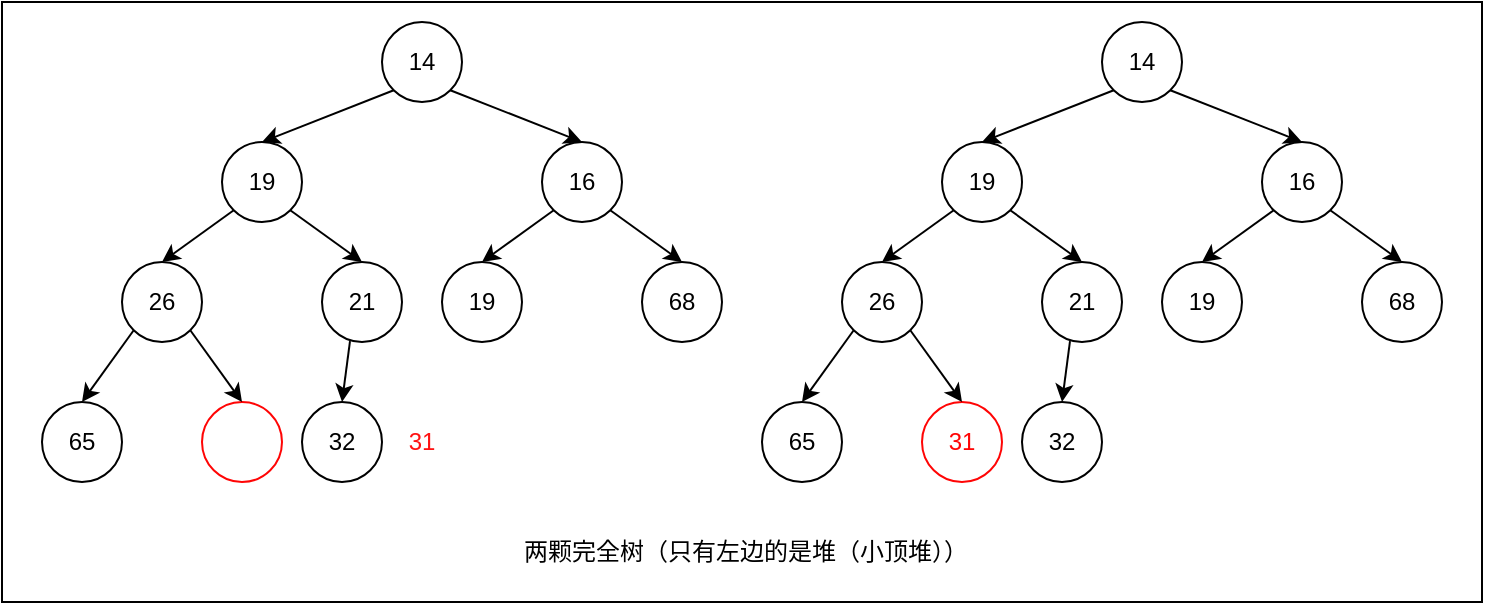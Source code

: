 <mxfile version="20.8.23" type="device"><diagram name="第 1 页" id="7sY6tHX9zzgnkYyoVr7b"><mxGraphModel dx="875" dy="516" grid="1" gridSize="10" guides="1" tooltips="1" connect="1" arrows="1" fold="1" page="1" pageScale="1" pageWidth="827" pageHeight="1169" math="0" shadow="0"><root><mxCell id="0"/><mxCell id="1" parent="0"/><mxCell id="XBVQCC2M_ZoCRX-VeNXW-62" value="" style="rounded=0;whiteSpace=wrap;html=1;strokeColor=#000000;fontColor=#000000;" parent="1" vertex="1"><mxGeometry x="80" y="90" width="740" height="300" as="geometry"/></mxCell><mxCell id="XBVQCC2M_ZoCRX-VeNXW-1" value="14" style="ellipse;whiteSpace=wrap;html=1;aspect=fixed;" parent="1" vertex="1"><mxGeometry x="270" y="100" width="40" height="40" as="geometry"/></mxCell><mxCell id="XBVQCC2M_ZoCRX-VeNXW-2" value="19" style="ellipse;whiteSpace=wrap;html=1;aspect=fixed;strokeColor=#000000;" parent="1" vertex="1"><mxGeometry x="190" y="160" width="40" height="40" as="geometry"/></mxCell><mxCell id="XBVQCC2M_ZoCRX-VeNXW-3" value="16" style="ellipse;whiteSpace=wrap;html=1;aspect=fixed;" parent="1" vertex="1"><mxGeometry x="350" y="160" width="40" height="40" as="geometry"/></mxCell><mxCell id="XBVQCC2M_ZoCRX-VeNXW-4" value="26" style="ellipse;whiteSpace=wrap;html=1;aspect=fixed;" parent="1" vertex="1"><mxGeometry x="140" y="220" width="40" height="40" as="geometry"/></mxCell><mxCell id="XBVQCC2M_ZoCRX-VeNXW-5" value="68" style="ellipse;whiteSpace=wrap;html=1;aspect=fixed;" parent="1" vertex="1"><mxGeometry x="400" y="220" width="40" height="40" as="geometry"/></mxCell><mxCell id="XBVQCC2M_ZoCRX-VeNXW-6" value="19" style="ellipse;whiteSpace=wrap;html=1;aspect=fixed;" parent="1" vertex="1"><mxGeometry x="300" y="220" width="40" height="40" as="geometry"/></mxCell><mxCell id="XBVQCC2M_ZoCRX-VeNXW-7" value="21" style="ellipse;whiteSpace=wrap;html=1;aspect=fixed;" parent="1" vertex="1"><mxGeometry x="240" y="220" width="40" height="40" as="geometry"/></mxCell><mxCell id="XBVQCC2M_ZoCRX-VeNXW-8" value="65" style="ellipse;whiteSpace=wrap;html=1;aspect=fixed;" parent="1" vertex="1"><mxGeometry x="100" y="290" width="40" height="40" as="geometry"/></mxCell><mxCell id="XBVQCC2M_ZoCRX-VeNXW-10" value="32" style="ellipse;whiteSpace=wrap;html=1;aspect=fixed;" parent="1" vertex="1"><mxGeometry x="230" y="290" width="40" height="40" as="geometry"/></mxCell><mxCell id="XBVQCC2M_ZoCRX-VeNXW-11" value="" style="ellipse;whiteSpace=wrap;html=1;aspect=fixed;strokeColor=#FF0505;" parent="1" vertex="1"><mxGeometry x="180" y="290" width="40" height="40" as="geometry"/></mxCell><mxCell id="XBVQCC2M_ZoCRX-VeNXW-12" value="" style="endArrow=classic;html=1;rounded=0;entryX=0.5;entryY=0;entryDx=0;entryDy=0;exitX=0;exitY=1;exitDx=0;exitDy=0;" parent="1" source="XBVQCC2M_ZoCRX-VeNXW-1" target="XBVQCC2M_ZoCRX-VeNXW-2" edge="1"><mxGeometry width="50" height="50" relative="1" as="geometry"><mxPoint x="270" y="160" as="sourcePoint"/><mxPoint x="380" y="250" as="targetPoint"/></mxGeometry></mxCell><mxCell id="XBVQCC2M_ZoCRX-VeNXW-13" value="" style="endArrow=classic;html=1;rounded=0;entryX=0.5;entryY=0;entryDx=0;entryDy=0;exitX=1;exitY=1;exitDx=0;exitDy=0;" parent="1" source="XBVQCC2M_ZoCRX-VeNXW-1" target="XBVQCC2M_ZoCRX-VeNXW-3" edge="1"><mxGeometry width="50" height="50" relative="1" as="geometry"><mxPoint x="360" y="120" as="sourcePoint"/><mxPoint x="234" y="176" as="targetPoint"/></mxGeometry></mxCell><mxCell id="XBVQCC2M_ZoCRX-VeNXW-14" value="" style="endArrow=classic;html=1;rounded=0;entryX=0.5;entryY=0;entryDx=0;entryDy=0;exitX=0;exitY=1;exitDx=0;exitDy=0;" parent="1" source="XBVQCC2M_ZoCRX-VeNXW-2" target="XBVQCC2M_ZoCRX-VeNXW-4" edge="1"><mxGeometry width="50" height="50" relative="1" as="geometry"><mxPoint x="286" y="144" as="sourcePoint"/><mxPoint x="234" y="176" as="targetPoint"/></mxGeometry></mxCell><mxCell id="XBVQCC2M_ZoCRX-VeNXW-15" value="" style="endArrow=classic;html=1;rounded=0;entryX=0.5;entryY=0;entryDx=0;entryDy=0;exitX=1;exitY=1;exitDx=0;exitDy=0;" parent="1" source="XBVQCC2M_ZoCRX-VeNXW-2" target="XBVQCC2M_ZoCRX-VeNXW-7" edge="1"><mxGeometry width="50" height="50" relative="1" as="geometry"><mxPoint x="206" y="204" as="sourcePoint"/><mxPoint x="184" y="236" as="targetPoint"/></mxGeometry></mxCell><mxCell id="XBVQCC2M_ZoCRX-VeNXW-16" value="" style="endArrow=classic;html=1;rounded=0;entryX=0.5;entryY=0;entryDx=0;entryDy=0;exitX=0;exitY=1;exitDx=0;exitDy=0;" parent="1" source="XBVQCC2M_ZoCRX-VeNXW-4" target="XBVQCC2M_ZoCRX-VeNXW-8" edge="1"><mxGeometry width="50" height="50" relative="1" as="geometry"><mxPoint x="206" y="204" as="sourcePoint"/><mxPoint x="184" y="236" as="targetPoint"/></mxGeometry></mxCell><mxCell id="XBVQCC2M_ZoCRX-VeNXW-17" value="" style="endArrow=classic;html=1;rounded=0;entryX=0.5;entryY=0;entryDx=0;entryDy=0;exitX=1;exitY=1;exitDx=0;exitDy=0;" parent="1" source="XBVQCC2M_ZoCRX-VeNXW-4" target="XBVQCC2M_ZoCRX-VeNXW-11" edge="1"><mxGeometry width="50" height="50" relative="1" as="geometry"><mxPoint x="156" y="264" as="sourcePoint"/><mxPoint x="130" y="300" as="targetPoint"/></mxGeometry></mxCell><mxCell id="XBVQCC2M_ZoCRX-VeNXW-18" value="" style="endArrow=classic;html=1;rounded=0;entryX=0.5;entryY=0;entryDx=0;entryDy=0;exitX=0.35;exitY=0.988;exitDx=0;exitDy=0;exitPerimeter=0;" parent="1" source="XBVQCC2M_ZoCRX-VeNXW-7" target="XBVQCC2M_ZoCRX-VeNXW-10" edge="1"><mxGeometry width="50" height="50" relative="1" as="geometry"><mxPoint x="184" y="264" as="sourcePoint"/><mxPoint x="210" y="300" as="targetPoint"/></mxGeometry></mxCell><mxCell id="XBVQCC2M_ZoCRX-VeNXW-19" value="" style="endArrow=classic;html=1;rounded=0;entryX=0.5;entryY=0;entryDx=0;entryDy=0;exitX=0;exitY=1;exitDx=0;exitDy=0;" parent="1" source="XBVQCC2M_ZoCRX-VeNXW-3" target="XBVQCC2M_ZoCRX-VeNXW-6" edge="1"><mxGeometry width="50" height="50" relative="1" as="geometry"><mxPoint x="264" y="270" as="sourcePoint"/><mxPoint x="260" y="300" as="targetPoint"/></mxGeometry></mxCell><mxCell id="XBVQCC2M_ZoCRX-VeNXW-20" value="" style="endArrow=classic;html=1;rounded=0;entryX=0.5;entryY=0;entryDx=0;entryDy=0;exitX=1;exitY=1;exitDx=0;exitDy=0;" parent="1" source="XBVQCC2M_ZoCRX-VeNXW-3" target="XBVQCC2M_ZoCRX-VeNXW-5" edge="1"><mxGeometry width="50" height="50" relative="1" as="geometry"><mxPoint x="366" y="204" as="sourcePoint"/><mxPoint x="330" y="230" as="targetPoint"/></mxGeometry></mxCell><mxCell id="XBVQCC2M_ZoCRX-VeNXW-65" value="两颗完全树（只有左边的是堆（小顶堆））" style="text;html=1;strokeColor=none;fillColor=none;align=center;verticalAlign=middle;whiteSpace=wrap;rounded=0;fontColor=#000000;" parent="1" vertex="1"><mxGeometry x="317" y="350" width="270" height="30" as="geometry"/></mxCell><mxCell id="Ae_PytIm0OfKxBNXP04t-1" value="31" style="text;html=1;strokeColor=none;fillColor=none;align=center;verticalAlign=middle;whiteSpace=wrap;rounded=0;fontColor=#FF1212;" parent="1" vertex="1"><mxGeometry x="260" y="295" width="60" height="30" as="geometry"/></mxCell><mxCell id="sQowvDKb6kKQBD-q5hZm-1" value="14" style="ellipse;whiteSpace=wrap;html=1;aspect=fixed;" vertex="1" parent="1"><mxGeometry x="630" y="100" width="40" height="40" as="geometry"/></mxCell><mxCell id="sQowvDKb6kKQBD-q5hZm-2" value="19" style="ellipse;whiteSpace=wrap;html=1;aspect=fixed;strokeColor=#000000;" vertex="1" parent="1"><mxGeometry x="550" y="160" width="40" height="40" as="geometry"/></mxCell><mxCell id="sQowvDKb6kKQBD-q5hZm-3" value="16" style="ellipse;whiteSpace=wrap;html=1;aspect=fixed;" vertex="1" parent="1"><mxGeometry x="710" y="160" width="40" height="40" as="geometry"/></mxCell><mxCell id="sQowvDKb6kKQBD-q5hZm-4" value="26" style="ellipse;whiteSpace=wrap;html=1;aspect=fixed;" vertex="1" parent="1"><mxGeometry x="500" y="220" width="40" height="40" as="geometry"/></mxCell><mxCell id="sQowvDKb6kKQBD-q5hZm-5" value="68" style="ellipse;whiteSpace=wrap;html=1;aspect=fixed;" vertex="1" parent="1"><mxGeometry x="760" y="220" width="40" height="40" as="geometry"/></mxCell><mxCell id="sQowvDKb6kKQBD-q5hZm-6" value="19" style="ellipse;whiteSpace=wrap;html=1;aspect=fixed;" vertex="1" parent="1"><mxGeometry x="660" y="220" width="40" height="40" as="geometry"/></mxCell><mxCell id="sQowvDKb6kKQBD-q5hZm-7" value="21" style="ellipse;whiteSpace=wrap;html=1;aspect=fixed;" vertex="1" parent="1"><mxGeometry x="600" y="220" width="40" height="40" as="geometry"/></mxCell><mxCell id="sQowvDKb6kKQBD-q5hZm-8" value="65" style="ellipse;whiteSpace=wrap;html=1;aspect=fixed;" vertex="1" parent="1"><mxGeometry x="460" y="290" width="40" height="40" as="geometry"/></mxCell><mxCell id="sQowvDKb6kKQBD-q5hZm-9" value="32" style="ellipse;whiteSpace=wrap;html=1;aspect=fixed;" vertex="1" parent="1"><mxGeometry x="590" y="290" width="40" height="40" as="geometry"/></mxCell><mxCell id="sQowvDKb6kKQBD-q5hZm-10" value="&lt;font color=&quot;#ff0505&quot;&gt;31&lt;/font&gt;" style="ellipse;whiteSpace=wrap;html=1;aspect=fixed;strokeColor=#FF0505;" vertex="1" parent="1"><mxGeometry x="540" y="290" width="40" height="40" as="geometry"/></mxCell><mxCell id="sQowvDKb6kKQBD-q5hZm-11" value="" style="endArrow=classic;html=1;rounded=0;entryX=0.5;entryY=0;entryDx=0;entryDy=0;exitX=0;exitY=1;exitDx=0;exitDy=0;" edge="1" parent="1" source="sQowvDKb6kKQBD-q5hZm-1" target="sQowvDKb6kKQBD-q5hZm-2"><mxGeometry width="50" height="50" relative="1" as="geometry"><mxPoint x="630" y="160" as="sourcePoint"/><mxPoint x="740" y="250" as="targetPoint"/></mxGeometry></mxCell><mxCell id="sQowvDKb6kKQBD-q5hZm-12" value="" style="endArrow=classic;html=1;rounded=0;entryX=0.5;entryY=0;entryDx=0;entryDy=0;exitX=1;exitY=1;exitDx=0;exitDy=0;" edge="1" parent="1" source="sQowvDKb6kKQBD-q5hZm-1" target="sQowvDKb6kKQBD-q5hZm-3"><mxGeometry width="50" height="50" relative="1" as="geometry"><mxPoint x="720" y="120" as="sourcePoint"/><mxPoint x="594" y="176" as="targetPoint"/></mxGeometry></mxCell><mxCell id="sQowvDKb6kKQBD-q5hZm-13" value="" style="endArrow=classic;html=1;rounded=0;entryX=0.5;entryY=0;entryDx=0;entryDy=0;exitX=0;exitY=1;exitDx=0;exitDy=0;" edge="1" parent="1" source="sQowvDKb6kKQBD-q5hZm-2" target="sQowvDKb6kKQBD-q5hZm-4"><mxGeometry width="50" height="50" relative="1" as="geometry"><mxPoint x="646" y="144" as="sourcePoint"/><mxPoint x="594" y="176" as="targetPoint"/></mxGeometry></mxCell><mxCell id="sQowvDKb6kKQBD-q5hZm-14" value="" style="endArrow=classic;html=1;rounded=0;entryX=0.5;entryY=0;entryDx=0;entryDy=0;exitX=1;exitY=1;exitDx=0;exitDy=0;" edge="1" parent="1" source="sQowvDKb6kKQBD-q5hZm-2" target="sQowvDKb6kKQBD-q5hZm-7"><mxGeometry width="50" height="50" relative="1" as="geometry"><mxPoint x="566" y="204" as="sourcePoint"/><mxPoint x="544" y="236" as="targetPoint"/></mxGeometry></mxCell><mxCell id="sQowvDKb6kKQBD-q5hZm-15" value="" style="endArrow=classic;html=1;rounded=0;entryX=0.5;entryY=0;entryDx=0;entryDy=0;exitX=0;exitY=1;exitDx=0;exitDy=0;" edge="1" parent="1" source="sQowvDKb6kKQBD-q5hZm-4" target="sQowvDKb6kKQBD-q5hZm-8"><mxGeometry width="50" height="50" relative="1" as="geometry"><mxPoint x="566" y="204" as="sourcePoint"/><mxPoint x="544" y="236" as="targetPoint"/></mxGeometry></mxCell><mxCell id="sQowvDKb6kKQBD-q5hZm-16" value="" style="endArrow=classic;html=1;rounded=0;entryX=0.5;entryY=0;entryDx=0;entryDy=0;exitX=1;exitY=1;exitDx=0;exitDy=0;" edge="1" parent="1" source="sQowvDKb6kKQBD-q5hZm-4" target="sQowvDKb6kKQBD-q5hZm-10"><mxGeometry width="50" height="50" relative="1" as="geometry"><mxPoint x="516" y="264" as="sourcePoint"/><mxPoint x="490" y="300" as="targetPoint"/></mxGeometry></mxCell><mxCell id="sQowvDKb6kKQBD-q5hZm-17" value="" style="endArrow=classic;html=1;rounded=0;entryX=0.5;entryY=0;entryDx=0;entryDy=0;exitX=0.35;exitY=0.988;exitDx=0;exitDy=0;exitPerimeter=0;" edge="1" parent="1" source="sQowvDKb6kKQBD-q5hZm-7" target="sQowvDKb6kKQBD-q5hZm-9"><mxGeometry width="50" height="50" relative="1" as="geometry"><mxPoint x="544" y="264" as="sourcePoint"/><mxPoint x="570" y="300" as="targetPoint"/></mxGeometry></mxCell><mxCell id="sQowvDKb6kKQBD-q5hZm-18" value="" style="endArrow=classic;html=1;rounded=0;entryX=0.5;entryY=0;entryDx=0;entryDy=0;exitX=0;exitY=1;exitDx=0;exitDy=0;" edge="1" parent="1" source="sQowvDKb6kKQBD-q5hZm-3" target="sQowvDKb6kKQBD-q5hZm-6"><mxGeometry width="50" height="50" relative="1" as="geometry"><mxPoint x="624" y="270" as="sourcePoint"/><mxPoint x="620" y="300" as="targetPoint"/></mxGeometry></mxCell><mxCell id="sQowvDKb6kKQBD-q5hZm-19" value="" style="endArrow=classic;html=1;rounded=0;entryX=0.5;entryY=0;entryDx=0;entryDy=0;exitX=1;exitY=1;exitDx=0;exitDy=0;" edge="1" parent="1" source="sQowvDKb6kKQBD-q5hZm-3" target="sQowvDKb6kKQBD-q5hZm-5"><mxGeometry width="50" height="50" relative="1" as="geometry"><mxPoint x="726" y="204" as="sourcePoint"/><mxPoint x="690" y="230" as="targetPoint"/></mxGeometry></mxCell></root></mxGraphModel></diagram></mxfile>